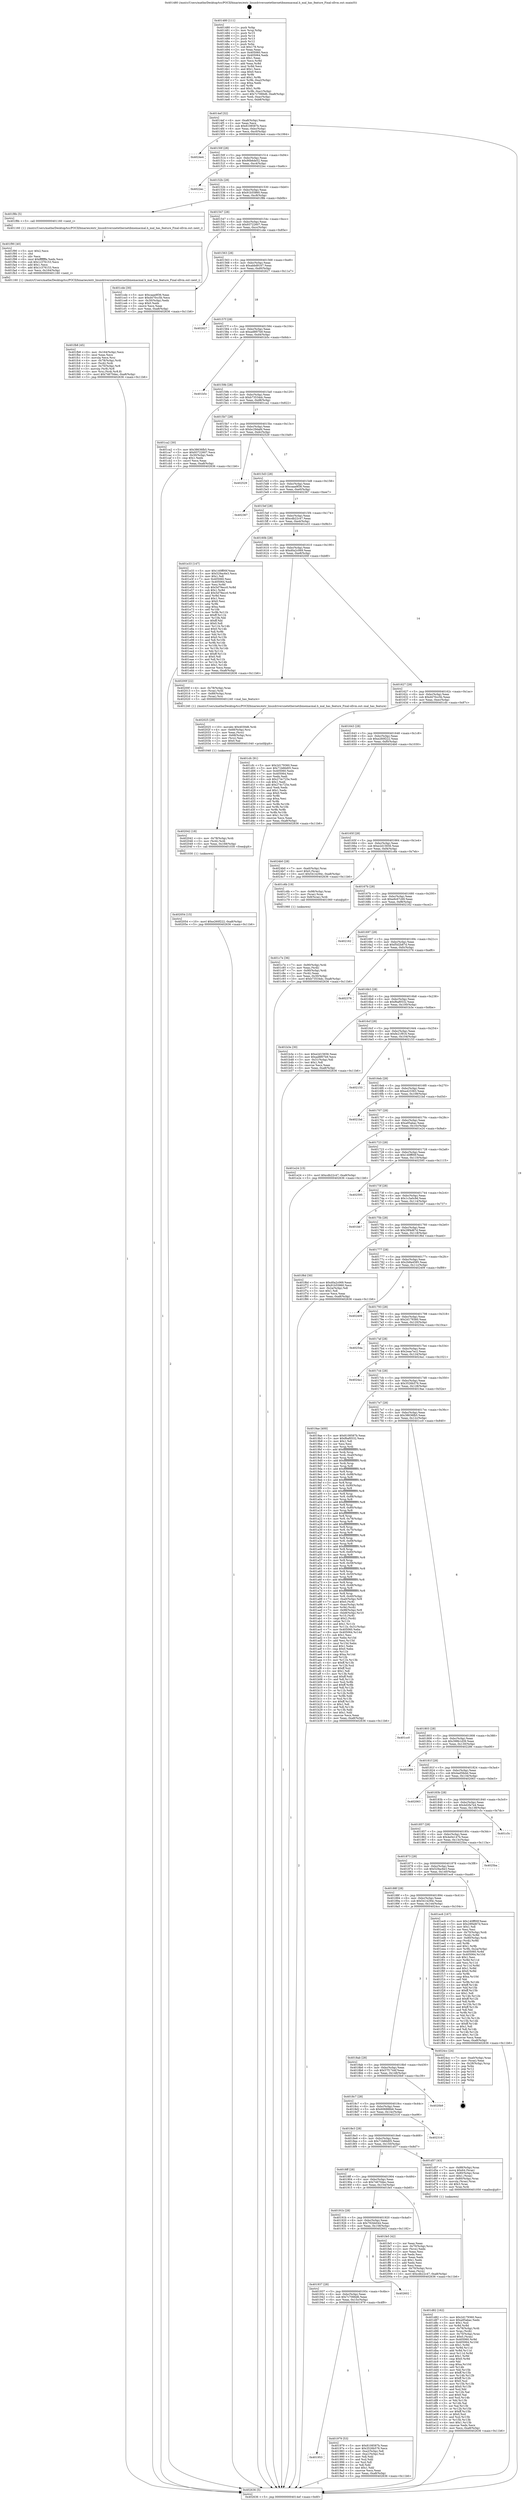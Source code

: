 digraph "0x401480" {
  label = "0x401480 (/mnt/c/Users/mathe/Desktop/tcc/POCII/binaries/extr_linuxdriversnetethernetibmemacmal.h_mal_has_feature_Final-ollvm.out::main(0))"
  labelloc = "t"
  node[shape=record]

  Entry [label="",width=0.3,height=0.3,shape=circle,fillcolor=black,style=filled]
  "0x4014ef" [label="{
     0x4014ef [32]\l
     | [instrs]\l
     &nbsp;&nbsp;0x4014ef \<+6\>: mov -0xa8(%rbp),%eax\l
     &nbsp;&nbsp;0x4014f5 \<+2\>: mov %eax,%ecx\l
     &nbsp;&nbsp;0x4014f7 \<+6\>: sub $0x8108587b,%ecx\l
     &nbsp;&nbsp;0x4014fd \<+6\>: mov %eax,-0xbc(%rbp)\l
     &nbsp;&nbsp;0x401503 \<+6\>: mov %ecx,-0xc0(%rbp)\l
     &nbsp;&nbsp;0x401509 \<+6\>: je 00000000004024e4 \<main+0x1064\>\l
  }"]
  "0x4024e4" [label="{
     0x4024e4\l
  }", style=dashed]
  "0x40150f" [label="{
     0x40150f [28]\l
     | [instrs]\l
     &nbsp;&nbsp;0x40150f \<+5\>: jmp 0000000000401514 \<main+0x94\>\l
     &nbsp;&nbsp;0x401514 \<+6\>: mov -0xbc(%rbp),%eax\l
     &nbsp;&nbsp;0x40151a \<+5\>: sub $0x90b6de52,%eax\l
     &nbsp;&nbsp;0x40151f \<+6\>: mov %eax,-0xc4(%rbp)\l
     &nbsp;&nbsp;0x401525 \<+6\>: je 00000000004022ec \<main+0xe6c\>\l
  }"]
  Exit [label="",width=0.3,height=0.3,shape=circle,fillcolor=black,style=filled,peripheries=2]
  "0x4022ec" [label="{
     0x4022ec\l
  }", style=dashed]
  "0x40152b" [label="{
     0x40152b [28]\l
     | [instrs]\l
     &nbsp;&nbsp;0x40152b \<+5\>: jmp 0000000000401530 \<main+0xb0\>\l
     &nbsp;&nbsp;0x401530 \<+6\>: mov -0xbc(%rbp),%eax\l
     &nbsp;&nbsp;0x401536 \<+5\>: sub $0x91b55860,%eax\l
     &nbsp;&nbsp;0x40153b \<+6\>: mov %eax,-0xc8(%rbp)\l
     &nbsp;&nbsp;0x401541 \<+6\>: je 0000000000401f8b \<main+0xb0b\>\l
  }"]
  "0x402054" [label="{
     0x402054 [15]\l
     | [instrs]\l
     &nbsp;&nbsp;0x402054 \<+10\>: movl $0xe260f222,-0xa8(%rbp)\l
     &nbsp;&nbsp;0x40205e \<+5\>: jmp 0000000000402636 \<main+0x11b6\>\l
  }"]
  "0x401f8b" [label="{
     0x401f8b [5]\l
     | [instrs]\l
     &nbsp;&nbsp;0x401f8b \<+5\>: call 0000000000401160 \<next_i\>\l
     | [calls]\l
     &nbsp;&nbsp;0x401160 \{1\} (/mnt/c/Users/mathe/Desktop/tcc/POCII/binaries/extr_linuxdriversnetethernetibmemacmal.h_mal_has_feature_Final-ollvm.out::next_i)\l
  }"]
  "0x401547" [label="{
     0x401547 [28]\l
     | [instrs]\l
     &nbsp;&nbsp;0x401547 \<+5\>: jmp 000000000040154c \<main+0xcc\>\l
     &nbsp;&nbsp;0x40154c \<+6\>: mov -0xbc(%rbp),%eax\l
     &nbsp;&nbsp;0x401552 \<+5\>: sub $0x93722607,%eax\l
     &nbsp;&nbsp;0x401557 \<+6\>: mov %eax,-0xcc(%rbp)\l
     &nbsp;&nbsp;0x40155d \<+6\>: je 0000000000401cde \<main+0x85e\>\l
  }"]
  "0x402042" [label="{
     0x402042 [18]\l
     | [instrs]\l
     &nbsp;&nbsp;0x402042 \<+4\>: mov -0x78(%rbp),%rdi\l
     &nbsp;&nbsp;0x402046 \<+3\>: mov (%rdi),%rdi\l
     &nbsp;&nbsp;0x402049 \<+6\>: mov %eax,-0x168(%rbp)\l
     &nbsp;&nbsp;0x40204f \<+5\>: call 0000000000401030 \<free@plt\>\l
     | [calls]\l
     &nbsp;&nbsp;0x401030 \{1\} (unknown)\l
  }"]
  "0x401cde" [label="{
     0x401cde [30]\l
     | [instrs]\l
     &nbsp;&nbsp;0x401cde \<+5\>: mov $0xcaaa9f36,%eax\l
     &nbsp;&nbsp;0x401ce3 \<+5\>: mov $0xd470cc5b,%ecx\l
     &nbsp;&nbsp;0x401ce8 \<+3\>: mov -0x30(%rbp),%edx\l
     &nbsp;&nbsp;0x401ceb \<+3\>: cmp $0x0,%edx\l
     &nbsp;&nbsp;0x401cee \<+3\>: cmove %ecx,%eax\l
     &nbsp;&nbsp;0x401cf1 \<+6\>: mov %eax,-0xa8(%rbp)\l
     &nbsp;&nbsp;0x401cf7 \<+5\>: jmp 0000000000402636 \<main+0x11b6\>\l
  }"]
  "0x401563" [label="{
     0x401563 [28]\l
     | [instrs]\l
     &nbsp;&nbsp;0x401563 \<+5\>: jmp 0000000000401568 \<main+0xe8\>\l
     &nbsp;&nbsp;0x401568 \<+6\>: mov -0xbc(%rbp),%eax\l
     &nbsp;&nbsp;0x40156e \<+5\>: sub $0xabbd9167,%eax\l
     &nbsp;&nbsp;0x401573 \<+6\>: mov %eax,-0xd0(%rbp)\l
     &nbsp;&nbsp;0x401579 \<+6\>: je 0000000000402627 \<main+0x11a7\>\l
  }"]
  "0x402025" [label="{
     0x402025 [29]\l
     | [instrs]\l
     &nbsp;&nbsp;0x402025 \<+10\>: movabs $0x4030d6,%rdi\l
     &nbsp;&nbsp;0x40202f \<+4\>: mov -0x68(%rbp),%rsi\l
     &nbsp;&nbsp;0x402033 \<+2\>: mov %eax,(%rsi)\l
     &nbsp;&nbsp;0x402035 \<+4\>: mov -0x68(%rbp),%rsi\l
     &nbsp;&nbsp;0x402039 \<+2\>: mov (%rsi),%esi\l
     &nbsp;&nbsp;0x40203b \<+2\>: mov $0x0,%al\l
     &nbsp;&nbsp;0x40203d \<+5\>: call 0000000000401040 \<printf@plt\>\l
     | [calls]\l
     &nbsp;&nbsp;0x401040 \{1\} (unknown)\l
  }"]
  "0x402627" [label="{
     0x402627\l
  }", style=dashed]
  "0x40157f" [label="{
     0x40157f [28]\l
     | [instrs]\l
     &nbsp;&nbsp;0x40157f \<+5\>: jmp 0000000000401584 \<main+0x104\>\l
     &nbsp;&nbsp;0x401584 \<+6\>: mov -0xbc(%rbp),%eax\l
     &nbsp;&nbsp;0x40158a \<+5\>: sub $0xad8f07b9,%eax\l
     &nbsp;&nbsp;0x40158f \<+6\>: mov %eax,-0xd4(%rbp)\l
     &nbsp;&nbsp;0x401595 \<+6\>: je 0000000000401b5c \<main+0x6dc\>\l
  }"]
  "0x401fb8" [label="{
     0x401fb8 [45]\l
     | [instrs]\l
     &nbsp;&nbsp;0x401fb8 \<+6\>: mov -0x164(%rbp),%ecx\l
     &nbsp;&nbsp;0x401fbe \<+3\>: imul %eax,%ecx\l
     &nbsp;&nbsp;0x401fc1 \<+3\>: movslq %ecx,%rsi\l
     &nbsp;&nbsp;0x401fc4 \<+4\>: mov -0x78(%rbp),%rdi\l
     &nbsp;&nbsp;0x401fc8 \<+3\>: mov (%rdi),%rdi\l
     &nbsp;&nbsp;0x401fcb \<+4\>: mov -0x70(%rbp),%r8\l
     &nbsp;&nbsp;0x401fcf \<+3\>: movslq (%r8),%r8\l
     &nbsp;&nbsp;0x401fd2 \<+4\>: mov %rsi,(%rdi,%r8,8)\l
     &nbsp;&nbsp;0x401fd6 \<+10\>: movl $0x74670dec,-0xa8(%rbp)\l
     &nbsp;&nbsp;0x401fe0 \<+5\>: jmp 0000000000402636 \<main+0x11b6\>\l
  }"]
  "0x401b5c" [label="{
     0x401b5c\l
  }", style=dashed]
  "0x40159b" [label="{
     0x40159b [28]\l
     | [instrs]\l
     &nbsp;&nbsp;0x40159b \<+5\>: jmp 00000000004015a0 \<main+0x120\>\l
     &nbsp;&nbsp;0x4015a0 \<+6\>: mov -0xbc(%rbp),%eax\l
     &nbsp;&nbsp;0x4015a6 \<+5\>: sub $0xb73534dc,%eax\l
     &nbsp;&nbsp;0x4015ab \<+6\>: mov %eax,-0xd8(%rbp)\l
     &nbsp;&nbsp;0x4015b1 \<+6\>: je 0000000000401ca2 \<main+0x822\>\l
  }"]
  "0x401f90" [label="{
     0x401f90 [40]\l
     | [instrs]\l
     &nbsp;&nbsp;0x401f90 \<+5\>: mov $0x2,%ecx\l
     &nbsp;&nbsp;0x401f95 \<+1\>: cltd\l
     &nbsp;&nbsp;0x401f96 \<+2\>: idiv %ecx\l
     &nbsp;&nbsp;0x401f98 \<+6\>: imul $0xfffffffe,%edx,%ecx\l
     &nbsp;&nbsp;0x401f9e \<+6\>: sub $0x1c376153,%ecx\l
     &nbsp;&nbsp;0x401fa4 \<+3\>: add $0x1,%ecx\l
     &nbsp;&nbsp;0x401fa7 \<+6\>: add $0x1c376153,%ecx\l
     &nbsp;&nbsp;0x401fad \<+6\>: mov %ecx,-0x164(%rbp)\l
     &nbsp;&nbsp;0x401fb3 \<+5\>: call 0000000000401160 \<next_i\>\l
     | [calls]\l
     &nbsp;&nbsp;0x401160 \{1\} (/mnt/c/Users/mathe/Desktop/tcc/POCII/binaries/extr_linuxdriversnetethernetibmemacmal.h_mal_has_feature_Final-ollvm.out::next_i)\l
  }"]
  "0x401ca2" [label="{
     0x401ca2 [30]\l
     | [instrs]\l
     &nbsp;&nbsp;0x401ca2 \<+5\>: mov $0x38636fb5,%eax\l
     &nbsp;&nbsp;0x401ca7 \<+5\>: mov $0x93722607,%ecx\l
     &nbsp;&nbsp;0x401cac \<+3\>: mov -0x30(%rbp),%edx\l
     &nbsp;&nbsp;0x401caf \<+3\>: cmp $0x1,%edx\l
     &nbsp;&nbsp;0x401cb2 \<+3\>: cmovl %ecx,%eax\l
     &nbsp;&nbsp;0x401cb5 \<+6\>: mov %eax,-0xa8(%rbp)\l
     &nbsp;&nbsp;0x401cbb \<+5\>: jmp 0000000000402636 \<main+0x11b6\>\l
  }"]
  "0x4015b7" [label="{
     0x4015b7 [28]\l
     | [instrs]\l
     &nbsp;&nbsp;0x4015b7 \<+5\>: jmp 00000000004015bc \<main+0x13c\>\l
     &nbsp;&nbsp;0x4015bc \<+6\>: mov -0xbc(%rbp),%eax\l
     &nbsp;&nbsp;0x4015c2 \<+5\>: sub $0xbc29dafd,%eax\l
     &nbsp;&nbsp;0x4015c7 \<+6\>: mov %eax,-0xdc(%rbp)\l
     &nbsp;&nbsp;0x4015cd \<+6\>: je 0000000000402529 \<main+0x10a9\>\l
  }"]
  "0x401d82" [label="{
     0x401d82 [162]\l
     | [instrs]\l
     &nbsp;&nbsp;0x401d82 \<+5\>: mov $0x2d179360,%ecx\l
     &nbsp;&nbsp;0x401d87 \<+5\>: mov $0xa95abac,%edx\l
     &nbsp;&nbsp;0x401d8c \<+3\>: mov $0x1,%sil\l
     &nbsp;&nbsp;0x401d8f \<+3\>: xor %r8d,%r8d\l
     &nbsp;&nbsp;0x401d92 \<+4\>: mov -0x78(%rbp),%rdi\l
     &nbsp;&nbsp;0x401d96 \<+3\>: mov %rax,(%rdi)\l
     &nbsp;&nbsp;0x401d99 \<+4\>: mov -0x70(%rbp),%rax\l
     &nbsp;&nbsp;0x401d9d \<+6\>: movl $0x0,(%rax)\l
     &nbsp;&nbsp;0x401da3 \<+8\>: mov 0x405060,%r9d\l
     &nbsp;&nbsp;0x401dab \<+8\>: mov 0x405064,%r10d\l
     &nbsp;&nbsp;0x401db3 \<+4\>: sub $0x1,%r8d\l
     &nbsp;&nbsp;0x401db7 \<+3\>: mov %r9d,%r11d\l
     &nbsp;&nbsp;0x401dba \<+3\>: add %r8d,%r11d\l
     &nbsp;&nbsp;0x401dbd \<+4\>: imul %r11d,%r9d\l
     &nbsp;&nbsp;0x401dc1 \<+4\>: and $0x1,%r9d\l
     &nbsp;&nbsp;0x401dc5 \<+4\>: cmp $0x0,%r9d\l
     &nbsp;&nbsp;0x401dc9 \<+3\>: sete %bl\l
     &nbsp;&nbsp;0x401dcc \<+4\>: cmp $0xa,%r10d\l
     &nbsp;&nbsp;0x401dd0 \<+4\>: setl %r14b\l
     &nbsp;&nbsp;0x401dd4 \<+3\>: mov %bl,%r15b\l
     &nbsp;&nbsp;0x401dd7 \<+4\>: xor $0xff,%r15b\l
     &nbsp;&nbsp;0x401ddb \<+3\>: mov %r14b,%r12b\l
     &nbsp;&nbsp;0x401dde \<+4\>: xor $0xff,%r12b\l
     &nbsp;&nbsp;0x401de2 \<+4\>: xor $0x0,%sil\l
     &nbsp;&nbsp;0x401de6 \<+3\>: mov %r15b,%r13b\l
     &nbsp;&nbsp;0x401de9 \<+4\>: and $0x0,%r13b\l
     &nbsp;&nbsp;0x401ded \<+3\>: and %sil,%bl\l
     &nbsp;&nbsp;0x401df0 \<+3\>: mov %r12b,%al\l
     &nbsp;&nbsp;0x401df3 \<+2\>: and $0x0,%al\l
     &nbsp;&nbsp;0x401df5 \<+3\>: and %sil,%r14b\l
     &nbsp;&nbsp;0x401df8 \<+3\>: or %bl,%r13b\l
     &nbsp;&nbsp;0x401dfb \<+3\>: or %r14b,%al\l
     &nbsp;&nbsp;0x401dfe \<+3\>: xor %al,%r13b\l
     &nbsp;&nbsp;0x401e01 \<+3\>: or %r12b,%r15b\l
     &nbsp;&nbsp;0x401e04 \<+4\>: xor $0xff,%r15b\l
     &nbsp;&nbsp;0x401e08 \<+4\>: or $0x0,%sil\l
     &nbsp;&nbsp;0x401e0c \<+3\>: and %sil,%r15b\l
     &nbsp;&nbsp;0x401e0f \<+3\>: or %r15b,%r13b\l
     &nbsp;&nbsp;0x401e12 \<+4\>: test $0x1,%r13b\l
     &nbsp;&nbsp;0x401e16 \<+3\>: cmovne %edx,%ecx\l
     &nbsp;&nbsp;0x401e19 \<+6\>: mov %ecx,-0xa8(%rbp)\l
     &nbsp;&nbsp;0x401e1f \<+5\>: jmp 0000000000402636 \<main+0x11b6\>\l
  }"]
  "0x402529" [label="{
     0x402529\l
  }", style=dashed]
  "0x4015d3" [label="{
     0x4015d3 [28]\l
     | [instrs]\l
     &nbsp;&nbsp;0x4015d3 \<+5\>: jmp 00000000004015d8 \<main+0x158\>\l
     &nbsp;&nbsp;0x4015d8 \<+6\>: mov -0xbc(%rbp),%eax\l
     &nbsp;&nbsp;0x4015de \<+5\>: sub $0xcaaa9f36,%eax\l
     &nbsp;&nbsp;0x4015e3 \<+6\>: mov %eax,-0xe0(%rbp)\l
     &nbsp;&nbsp;0x4015e9 \<+6\>: je 0000000000402367 \<main+0xee7\>\l
  }"]
  "0x401c7e" [label="{
     0x401c7e [36]\l
     | [instrs]\l
     &nbsp;&nbsp;0x401c7e \<+7\>: mov -0x90(%rbp),%rdi\l
     &nbsp;&nbsp;0x401c85 \<+2\>: mov %eax,(%rdi)\l
     &nbsp;&nbsp;0x401c87 \<+7\>: mov -0x90(%rbp),%rdi\l
     &nbsp;&nbsp;0x401c8e \<+2\>: mov (%rdi),%eax\l
     &nbsp;&nbsp;0x401c90 \<+3\>: mov %eax,-0x30(%rbp)\l
     &nbsp;&nbsp;0x401c93 \<+10\>: movl $0xb73534dc,-0xa8(%rbp)\l
     &nbsp;&nbsp;0x401c9d \<+5\>: jmp 0000000000402636 \<main+0x11b6\>\l
  }"]
  "0x402367" [label="{
     0x402367\l
  }", style=dashed]
  "0x4015ef" [label="{
     0x4015ef [28]\l
     | [instrs]\l
     &nbsp;&nbsp;0x4015ef \<+5\>: jmp 00000000004015f4 \<main+0x174\>\l
     &nbsp;&nbsp;0x4015f4 \<+6\>: mov -0xbc(%rbp),%eax\l
     &nbsp;&nbsp;0x4015fa \<+5\>: sub $0xcdb22c47,%eax\l
     &nbsp;&nbsp;0x4015ff \<+6\>: mov %eax,-0xe4(%rbp)\l
     &nbsp;&nbsp;0x401605 \<+6\>: je 0000000000401e33 \<main+0x9b3\>\l
  }"]
  "0x401480" [label="{
     0x401480 [111]\l
     | [instrs]\l
     &nbsp;&nbsp;0x401480 \<+1\>: push %rbp\l
     &nbsp;&nbsp;0x401481 \<+3\>: mov %rsp,%rbp\l
     &nbsp;&nbsp;0x401484 \<+2\>: push %r15\l
     &nbsp;&nbsp;0x401486 \<+2\>: push %r14\l
     &nbsp;&nbsp;0x401488 \<+2\>: push %r13\l
     &nbsp;&nbsp;0x40148a \<+2\>: push %r12\l
     &nbsp;&nbsp;0x40148c \<+1\>: push %rbx\l
     &nbsp;&nbsp;0x40148d \<+7\>: sub $0x178,%rsp\l
     &nbsp;&nbsp;0x401494 \<+2\>: xor %eax,%eax\l
     &nbsp;&nbsp;0x401496 \<+7\>: mov 0x405060,%ecx\l
     &nbsp;&nbsp;0x40149d \<+7\>: mov 0x405064,%edx\l
     &nbsp;&nbsp;0x4014a4 \<+3\>: sub $0x1,%eax\l
     &nbsp;&nbsp;0x4014a7 \<+3\>: mov %ecx,%r8d\l
     &nbsp;&nbsp;0x4014aa \<+3\>: add %eax,%r8d\l
     &nbsp;&nbsp;0x4014ad \<+4\>: imul %r8d,%ecx\l
     &nbsp;&nbsp;0x4014b1 \<+3\>: and $0x1,%ecx\l
     &nbsp;&nbsp;0x4014b4 \<+3\>: cmp $0x0,%ecx\l
     &nbsp;&nbsp;0x4014b7 \<+4\>: sete %r9b\l
     &nbsp;&nbsp;0x4014bb \<+4\>: and $0x1,%r9b\l
     &nbsp;&nbsp;0x4014bf \<+7\>: mov %r9b,-0xa2(%rbp)\l
     &nbsp;&nbsp;0x4014c6 \<+3\>: cmp $0xa,%edx\l
     &nbsp;&nbsp;0x4014c9 \<+4\>: setl %r9b\l
     &nbsp;&nbsp;0x4014cd \<+4\>: and $0x1,%r9b\l
     &nbsp;&nbsp;0x4014d1 \<+7\>: mov %r9b,-0xa1(%rbp)\l
     &nbsp;&nbsp;0x4014d8 \<+10\>: movl $0x7c7066d6,-0xa8(%rbp)\l
     &nbsp;&nbsp;0x4014e2 \<+6\>: mov %edi,-0xac(%rbp)\l
     &nbsp;&nbsp;0x4014e8 \<+7\>: mov %rsi,-0xb8(%rbp)\l
  }"]
  "0x401e33" [label="{
     0x401e33 [147]\l
     | [instrs]\l
     &nbsp;&nbsp;0x401e33 \<+5\>: mov $0x140ff00f,%eax\l
     &nbsp;&nbsp;0x401e38 \<+5\>: mov $0x529ac6e3,%ecx\l
     &nbsp;&nbsp;0x401e3d \<+2\>: mov $0x1,%dl\l
     &nbsp;&nbsp;0x401e3f \<+7\>: mov 0x405060,%esi\l
     &nbsp;&nbsp;0x401e46 \<+7\>: mov 0x405064,%edi\l
     &nbsp;&nbsp;0x401e4d \<+3\>: mov %esi,%r8d\l
     &nbsp;&nbsp;0x401e50 \<+7\>: sub $0x5d79ecc0,%r8d\l
     &nbsp;&nbsp;0x401e57 \<+4\>: sub $0x1,%r8d\l
     &nbsp;&nbsp;0x401e5b \<+7\>: add $0x5d79ecc0,%r8d\l
     &nbsp;&nbsp;0x401e62 \<+4\>: imul %r8d,%esi\l
     &nbsp;&nbsp;0x401e66 \<+3\>: and $0x1,%esi\l
     &nbsp;&nbsp;0x401e69 \<+3\>: cmp $0x0,%esi\l
     &nbsp;&nbsp;0x401e6c \<+4\>: sete %r9b\l
     &nbsp;&nbsp;0x401e70 \<+3\>: cmp $0xa,%edi\l
     &nbsp;&nbsp;0x401e73 \<+4\>: setl %r10b\l
     &nbsp;&nbsp;0x401e77 \<+3\>: mov %r9b,%r11b\l
     &nbsp;&nbsp;0x401e7a \<+4\>: xor $0xff,%r11b\l
     &nbsp;&nbsp;0x401e7e \<+3\>: mov %r10b,%bl\l
     &nbsp;&nbsp;0x401e81 \<+3\>: xor $0xff,%bl\l
     &nbsp;&nbsp;0x401e84 \<+3\>: xor $0x0,%dl\l
     &nbsp;&nbsp;0x401e87 \<+3\>: mov %r11b,%r14b\l
     &nbsp;&nbsp;0x401e8a \<+4\>: and $0x0,%r14b\l
     &nbsp;&nbsp;0x401e8e \<+3\>: and %dl,%r9b\l
     &nbsp;&nbsp;0x401e91 \<+3\>: mov %bl,%r15b\l
     &nbsp;&nbsp;0x401e94 \<+4\>: and $0x0,%r15b\l
     &nbsp;&nbsp;0x401e98 \<+3\>: and %dl,%r10b\l
     &nbsp;&nbsp;0x401e9b \<+3\>: or %r9b,%r14b\l
     &nbsp;&nbsp;0x401e9e \<+3\>: or %r10b,%r15b\l
     &nbsp;&nbsp;0x401ea1 \<+3\>: xor %r15b,%r14b\l
     &nbsp;&nbsp;0x401ea4 \<+3\>: or %bl,%r11b\l
     &nbsp;&nbsp;0x401ea7 \<+4\>: xor $0xff,%r11b\l
     &nbsp;&nbsp;0x401eab \<+3\>: or $0x0,%dl\l
     &nbsp;&nbsp;0x401eae \<+3\>: and %dl,%r11b\l
     &nbsp;&nbsp;0x401eb1 \<+3\>: or %r11b,%r14b\l
     &nbsp;&nbsp;0x401eb4 \<+4\>: test $0x1,%r14b\l
     &nbsp;&nbsp;0x401eb8 \<+3\>: cmovne %ecx,%eax\l
     &nbsp;&nbsp;0x401ebb \<+6\>: mov %eax,-0xa8(%rbp)\l
     &nbsp;&nbsp;0x401ec1 \<+5\>: jmp 0000000000402636 \<main+0x11b6\>\l
  }"]
  "0x40160b" [label="{
     0x40160b [28]\l
     | [instrs]\l
     &nbsp;&nbsp;0x40160b \<+5\>: jmp 0000000000401610 \<main+0x190\>\l
     &nbsp;&nbsp;0x401610 \<+6\>: mov -0xbc(%rbp),%eax\l
     &nbsp;&nbsp;0x401616 \<+5\>: sub $0xd0a2c069,%eax\l
     &nbsp;&nbsp;0x40161b \<+6\>: mov %eax,-0xe8(%rbp)\l
     &nbsp;&nbsp;0x401621 \<+6\>: je 000000000040200f \<main+0xb8f\>\l
  }"]
  "0x402636" [label="{
     0x402636 [5]\l
     | [instrs]\l
     &nbsp;&nbsp;0x402636 \<+5\>: jmp 00000000004014ef \<main+0x6f\>\l
  }"]
  "0x40200f" [label="{
     0x40200f [22]\l
     | [instrs]\l
     &nbsp;&nbsp;0x40200f \<+4\>: mov -0x78(%rbp),%rax\l
     &nbsp;&nbsp;0x402013 \<+3\>: mov (%rax),%rdi\l
     &nbsp;&nbsp;0x402016 \<+7\>: mov -0x88(%rbp),%rax\l
     &nbsp;&nbsp;0x40201d \<+3\>: mov (%rax),%rsi\l
     &nbsp;&nbsp;0x402020 \<+5\>: call 0000000000401240 \<mal_has_feature\>\l
     | [calls]\l
     &nbsp;&nbsp;0x401240 \{1\} (/mnt/c/Users/mathe/Desktop/tcc/POCII/binaries/extr_linuxdriversnetethernetibmemacmal.h_mal_has_feature_Final-ollvm.out::mal_has_feature)\l
  }"]
  "0x401627" [label="{
     0x401627 [28]\l
     | [instrs]\l
     &nbsp;&nbsp;0x401627 \<+5\>: jmp 000000000040162c \<main+0x1ac\>\l
     &nbsp;&nbsp;0x40162c \<+6\>: mov -0xbc(%rbp),%eax\l
     &nbsp;&nbsp;0x401632 \<+5\>: sub $0xd470cc5b,%eax\l
     &nbsp;&nbsp;0x401637 \<+6\>: mov %eax,-0xec(%rbp)\l
     &nbsp;&nbsp;0x40163d \<+6\>: je 0000000000401cfc \<main+0x87c\>\l
  }"]
  "0x401953" [label="{
     0x401953\l
  }", style=dashed]
  "0x401cfc" [label="{
     0x401cfc [91]\l
     | [instrs]\l
     &nbsp;&nbsp;0x401cfc \<+5\>: mov $0x2d179360,%eax\l
     &nbsp;&nbsp;0x401d01 \<+5\>: mov $0x71b66d05,%ecx\l
     &nbsp;&nbsp;0x401d06 \<+7\>: mov 0x405060,%edx\l
     &nbsp;&nbsp;0x401d0d \<+7\>: mov 0x405064,%esi\l
     &nbsp;&nbsp;0x401d14 \<+2\>: mov %edx,%edi\l
     &nbsp;&nbsp;0x401d16 \<+6\>: sub $0x274c725e,%edi\l
     &nbsp;&nbsp;0x401d1c \<+3\>: sub $0x1,%edi\l
     &nbsp;&nbsp;0x401d1f \<+6\>: add $0x274c725e,%edi\l
     &nbsp;&nbsp;0x401d25 \<+3\>: imul %edi,%edx\l
     &nbsp;&nbsp;0x401d28 \<+3\>: and $0x1,%edx\l
     &nbsp;&nbsp;0x401d2b \<+3\>: cmp $0x0,%edx\l
     &nbsp;&nbsp;0x401d2e \<+4\>: sete %r8b\l
     &nbsp;&nbsp;0x401d32 \<+3\>: cmp $0xa,%esi\l
     &nbsp;&nbsp;0x401d35 \<+4\>: setl %r9b\l
     &nbsp;&nbsp;0x401d39 \<+3\>: mov %r8b,%r10b\l
     &nbsp;&nbsp;0x401d3c \<+3\>: and %r9b,%r10b\l
     &nbsp;&nbsp;0x401d3f \<+3\>: xor %r9b,%r8b\l
     &nbsp;&nbsp;0x401d42 \<+3\>: or %r8b,%r10b\l
     &nbsp;&nbsp;0x401d45 \<+4\>: test $0x1,%r10b\l
     &nbsp;&nbsp;0x401d49 \<+3\>: cmovne %ecx,%eax\l
     &nbsp;&nbsp;0x401d4c \<+6\>: mov %eax,-0xa8(%rbp)\l
     &nbsp;&nbsp;0x401d52 \<+5\>: jmp 0000000000402636 \<main+0x11b6\>\l
  }"]
  "0x401643" [label="{
     0x401643 [28]\l
     | [instrs]\l
     &nbsp;&nbsp;0x401643 \<+5\>: jmp 0000000000401648 \<main+0x1c8\>\l
     &nbsp;&nbsp;0x401648 \<+6\>: mov -0xbc(%rbp),%eax\l
     &nbsp;&nbsp;0x40164e \<+5\>: sub $0xe260f222,%eax\l
     &nbsp;&nbsp;0x401653 \<+6\>: mov %eax,-0xf0(%rbp)\l
     &nbsp;&nbsp;0x401659 \<+6\>: je 00000000004024b0 \<main+0x1030\>\l
  }"]
  "0x401979" [label="{
     0x401979 [53]\l
     | [instrs]\l
     &nbsp;&nbsp;0x401979 \<+5\>: mov $0x8108587b,%eax\l
     &nbsp;&nbsp;0x40197e \<+5\>: mov $0x3526b576,%ecx\l
     &nbsp;&nbsp;0x401983 \<+6\>: mov -0xa2(%rbp),%dl\l
     &nbsp;&nbsp;0x401989 \<+7\>: mov -0xa1(%rbp),%sil\l
     &nbsp;&nbsp;0x401990 \<+3\>: mov %dl,%dil\l
     &nbsp;&nbsp;0x401993 \<+3\>: and %sil,%dil\l
     &nbsp;&nbsp;0x401996 \<+3\>: xor %sil,%dl\l
     &nbsp;&nbsp;0x401999 \<+3\>: or %dl,%dil\l
     &nbsp;&nbsp;0x40199c \<+4\>: test $0x1,%dil\l
     &nbsp;&nbsp;0x4019a0 \<+3\>: cmovne %ecx,%eax\l
     &nbsp;&nbsp;0x4019a3 \<+6\>: mov %eax,-0xa8(%rbp)\l
     &nbsp;&nbsp;0x4019a9 \<+5\>: jmp 0000000000402636 \<main+0x11b6\>\l
  }"]
  "0x4024b0" [label="{
     0x4024b0 [28]\l
     | [instrs]\l
     &nbsp;&nbsp;0x4024b0 \<+7\>: mov -0xa0(%rbp),%rax\l
     &nbsp;&nbsp;0x4024b7 \<+6\>: movl $0x0,(%rax)\l
     &nbsp;&nbsp;0x4024bd \<+10\>: movl $0x5414294c,-0xa8(%rbp)\l
     &nbsp;&nbsp;0x4024c7 \<+5\>: jmp 0000000000402636 \<main+0x11b6\>\l
  }"]
  "0x40165f" [label="{
     0x40165f [28]\l
     | [instrs]\l
     &nbsp;&nbsp;0x40165f \<+5\>: jmp 0000000000401664 \<main+0x1e4\>\l
     &nbsp;&nbsp;0x401664 \<+6\>: mov -0xbc(%rbp),%eax\l
     &nbsp;&nbsp;0x40166a \<+5\>: sub $0xe2d15656,%eax\l
     &nbsp;&nbsp;0x40166f \<+6\>: mov %eax,-0xf4(%rbp)\l
     &nbsp;&nbsp;0x401675 \<+6\>: je 0000000000401c6b \<main+0x7eb\>\l
  }"]
  "0x401937" [label="{
     0x401937 [28]\l
     | [instrs]\l
     &nbsp;&nbsp;0x401937 \<+5\>: jmp 000000000040193c \<main+0x4bc\>\l
     &nbsp;&nbsp;0x40193c \<+6\>: mov -0xbc(%rbp),%eax\l
     &nbsp;&nbsp;0x401942 \<+5\>: sub $0x7c7066d6,%eax\l
     &nbsp;&nbsp;0x401947 \<+6\>: mov %eax,-0x15c(%rbp)\l
     &nbsp;&nbsp;0x40194d \<+6\>: je 0000000000401979 \<main+0x4f9\>\l
  }"]
  "0x401c6b" [label="{
     0x401c6b [19]\l
     | [instrs]\l
     &nbsp;&nbsp;0x401c6b \<+7\>: mov -0x98(%rbp),%rax\l
     &nbsp;&nbsp;0x401c72 \<+3\>: mov (%rax),%rax\l
     &nbsp;&nbsp;0x401c75 \<+4\>: mov 0x8(%rax),%rdi\l
     &nbsp;&nbsp;0x401c79 \<+5\>: call 0000000000401060 \<atoi@plt\>\l
     | [calls]\l
     &nbsp;&nbsp;0x401060 \{1\} (unknown)\l
  }"]
  "0x40167b" [label="{
     0x40167b [28]\l
     | [instrs]\l
     &nbsp;&nbsp;0x40167b \<+5\>: jmp 0000000000401680 \<main+0x200\>\l
     &nbsp;&nbsp;0x401680 \<+6\>: mov -0xbc(%rbp),%eax\l
     &nbsp;&nbsp;0x401686 \<+5\>: sub $0xe9c67c69,%eax\l
     &nbsp;&nbsp;0x40168b \<+6\>: mov %eax,-0xf8(%rbp)\l
     &nbsp;&nbsp;0x401691 \<+6\>: je 0000000000402162 \<main+0xce2\>\l
  }"]
  "0x402602" [label="{
     0x402602\l
  }", style=dashed]
  "0x402162" [label="{
     0x402162\l
  }", style=dashed]
  "0x401697" [label="{
     0x401697 [28]\l
     | [instrs]\l
     &nbsp;&nbsp;0x401697 \<+5\>: jmp 000000000040169c \<main+0x21c\>\l
     &nbsp;&nbsp;0x40169c \<+6\>: mov -0xbc(%rbp),%eax\l
     &nbsp;&nbsp;0x4016a2 \<+5\>: sub $0xf5d2b87d,%eax\l
     &nbsp;&nbsp;0x4016a7 \<+6\>: mov %eax,-0xfc(%rbp)\l
     &nbsp;&nbsp;0x4016ad \<+6\>: je 0000000000402376 \<main+0xef6\>\l
  }"]
  "0x40191b" [label="{
     0x40191b [28]\l
     | [instrs]\l
     &nbsp;&nbsp;0x40191b \<+5\>: jmp 0000000000401920 \<main+0x4a0\>\l
     &nbsp;&nbsp;0x401920 \<+6\>: mov -0xbc(%rbp),%eax\l
     &nbsp;&nbsp;0x401926 \<+5\>: sub $0x792bb044,%eax\l
     &nbsp;&nbsp;0x40192b \<+6\>: mov %eax,-0x158(%rbp)\l
     &nbsp;&nbsp;0x401931 \<+6\>: je 0000000000402602 \<main+0x1182\>\l
  }"]
  "0x402376" [label="{
     0x402376\l
  }", style=dashed]
  "0x4016b3" [label="{
     0x4016b3 [28]\l
     | [instrs]\l
     &nbsp;&nbsp;0x4016b3 \<+5\>: jmp 00000000004016b8 \<main+0x238\>\l
     &nbsp;&nbsp;0x4016b8 \<+6\>: mov -0xbc(%rbp),%eax\l
     &nbsp;&nbsp;0x4016be \<+5\>: sub $0xf6af0532,%eax\l
     &nbsp;&nbsp;0x4016c3 \<+6\>: mov %eax,-0x100(%rbp)\l
     &nbsp;&nbsp;0x4016c9 \<+6\>: je 0000000000401b3e \<main+0x6be\>\l
  }"]
  "0x401fe5" [label="{
     0x401fe5 [42]\l
     | [instrs]\l
     &nbsp;&nbsp;0x401fe5 \<+2\>: xor %eax,%eax\l
     &nbsp;&nbsp;0x401fe7 \<+4\>: mov -0x70(%rbp),%rcx\l
     &nbsp;&nbsp;0x401feb \<+2\>: mov (%rcx),%edx\l
     &nbsp;&nbsp;0x401fed \<+2\>: mov %eax,%esi\l
     &nbsp;&nbsp;0x401fef \<+2\>: sub %edx,%esi\l
     &nbsp;&nbsp;0x401ff1 \<+2\>: mov %eax,%edx\l
     &nbsp;&nbsp;0x401ff3 \<+3\>: sub $0x1,%edx\l
     &nbsp;&nbsp;0x401ff6 \<+2\>: add %edx,%esi\l
     &nbsp;&nbsp;0x401ff8 \<+2\>: sub %esi,%eax\l
     &nbsp;&nbsp;0x401ffa \<+4\>: mov -0x70(%rbp),%rcx\l
     &nbsp;&nbsp;0x401ffe \<+2\>: mov %eax,(%rcx)\l
     &nbsp;&nbsp;0x402000 \<+10\>: movl $0xcdb22c47,-0xa8(%rbp)\l
     &nbsp;&nbsp;0x40200a \<+5\>: jmp 0000000000402636 \<main+0x11b6\>\l
  }"]
  "0x401b3e" [label="{
     0x401b3e [30]\l
     | [instrs]\l
     &nbsp;&nbsp;0x401b3e \<+5\>: mov $0xe2d15656,%eax\l
     &nbsp;&nbsp;0x401b43 \<+5\>: mov $0xad8f07b9,%ecx\l
     &nbsp;&nbsp;0x401b48 \<+3\>: mov -0x31(%rbp),%dl\l
     &nbsp;&nbsp;0x401b4b \<+3\>: test $0x1,%dl\l
     &nbsp;&nbsp;0x401b4e \<+3\>: cmovne %ecx,%eax\l
     &nbsp;&nbsp;0x401b51 \<+6\>: mov %eax,-0xa8(%rbp)\l
     &nbsp;&nbsp;0x401b57 \<+5\>: jmp 0000000000402636 \<main+0x11b6\>\l
  }"]
  "0x4016cf" [label="{
     0x4016cf [28]\l
     | [instrs]\l
     &nbsp;&nbsp;0x4016cf \<+5\>: jmp 00000000004016d4 \<main+0x254\>\l
     &nbsp;&nbsp;0x4016d4 \<+6\>: mov -0xbc(%rbp),%eax\l
     &nbsp;&nbsp;0x4016da \<+5\>: sub $0xfe21f916,%eax\l
     &nbsp;&nbsp;0x4016df \<+6\>: mov %eax,-0x104(%rbp)\l
     &nbsp;&nbsp;0x4016e5 \<+6\>: je 0000000000402153 \<main+0xcd3\>\l
  }"]
  "0x4018ff" [label="{
     0x4018ff [28]\l
     | [instrs]\l
     &nbsp;&nbsp;0x4018ff \<+5\>: jmp 0000000000401904 \<main+0x484\>\l
     &nbsp;&nbsp;0x401904 \<+6\>: mov -0xbc(%rbp),%eax\l
     &nbsp;&nbsp;0x40190a \<+5\>: sub $0x74670dec,%eax\l
     &nbsp;&nbsp;0x40190f \<+6\>: mov %eax,-0x154(%rbp)\l
     &nbsp;&nbsp;0x401915 \<+6\>: je 0000000000401fe5 \<main+0xb65\>\l
  }"]
  "0x402153" [label="{
     0x402153\l
  }", style=dashed]
  "0x4016eb" [label="{
     0x4016eb [28]\l
     | [instrs]\l
     &nbsp;&nbsp;0x4016eb \<+5\>: jmp 00000000004016f0 \<main+0x270\>\l
     &nbsp;&nbsp;0x4016f0 \<+6\>: mov -0xbc(%rbp),%eax\l
     &nbsp;&nbsp;0x4016f6 \<+5\>: sub $0xa423363,%eax\l
     &nbsp;&nbsp;0x4016fb \<+6\>: mov %eax,-0x108(%rbp)\l
     &nbsp;&nbsp;0x401701 \<+6\>: je 00000000004021bd \<main+0xd3d\>\l
  }"]
  "0x401d57" [label="{
     0x401d57 [43]\l
     | [instrs]\l
     &nbsp;&nbsp;0x401d57 \<+7\>: mov -0x88(%rbp),%rax\l
     &nbsp;&nbsp;0x401d5e \<+7\>: movq $0x64,(%rax)\l
     &nbsp;&nbsp;0x401d65 \<+4\>: mov -0x80(%rbp),%rax\l
     &nbsp;&nbsp;0x401d69 \<+6\>: movl $0x1,(%rax)\l
     &nbsp;&nbsp;0x401d6f \<+4\>: mov -0x80(%rbp),%rax\l
     &nbsp;&nbsp;0x401d73 \<+3\>: movslq (%rax),%rax\l
     &nbsp;&nbsp;0x401d76 \<+4\>: shl $0x3,%rax\l
     &nbsp;&nbsp;0x401d7a \<+3\>: mov %rax,%rdi\l
     &nbsp;&nbsp;0x401d7d \<+5\>: call 0000000000401050 \<malloc@plt\>\l
     | [calls]\l
     &nbsp;&nbsp;0x401050 \{1\} (unknown)\l
  }"]
  "0x4021bd" [label="{
     0x4021bd\l
  }", style=dashed]
  "0x401707" [label="{
     0x401707 [28]\l
     | [instrs]\l
     &nbsp;&nbsp;0x401707 \<+5\>: jmp 000000000040170c \<main+0x28c\>\l
     &nbsp;&nbsp;0x40170c \<+6\>: mov -0xbc(%rbp),%eax\l
     &nbsp;&nbsp;0x401712 \<+5\>: sub $0xa95abac,%eax\l
     &nbsp;&nbsp;0x401717 \<+6\>: mov %eax,-0x10c(%rbp)\l
     &nbsp;&nbsp;0x40171d \<+6\>: je 0000000000401e24 \<main+0x9a4\>\l
  }"]
  "0x4018e3" [label="{
     0x4018e3 [28]\l
     | [instrs]\l
     &nbsp;&nbsp;0x4018e3 \<+5\>: jmp 00000000004018e8 \<main+0x468\>\l
     &nbsp;&nbsp;0x4018e8 \<+6\>: mov -0xbc(%rbp),%eax\l
     &nbsp;&nbsp;0x4018ee \<+5\>: sub $0x71b66d05,%eax\l
     &nbsp;&nbsp;0x4018f3 \<+6\>: mov %eax,-0x150(%rbp)\l
     &nbsp;&nbsp;0x4018f9 \<+6\>: je 0000000000401d57 \<main+0x8d7\>\l
  }"]
  "0x401e24" [label="{
     0x401e24 [15]\l
     | [instrs]\l
     &nbsp;&nbsp;0x401e24 \<+10\>: movl $0xcdb22c47,-0xa8(%rbp)\l
     &nbsp;&nbsp;0x401e2e \<+5\>: jmp 0000000000402636 \<main+0x11b6\>\l
  }"]
  "0x401723" [label="{
     0x401723 [28]\l
     | [instrs]\l
     &nbsp;&nbsp;0x401723 \<+5\>: jmp 0000000000401728 \<main+0x2a8\>\l
     &nbsp;&nbsp;0x401728 \<+6\>: mov -0xbc(%rbp),%eax\l
     &nbsp;&nbsp;0x40172e \<+5\>: sub $0x140ff00f,%eax\l
     &nbsp;&nbsp;0x401733 \<+6\>: mov %eax,-0x110(%rbp)\l
     &nbsp;&nbsp;0x401739 \<+6\>: je 0000000000402595 \<main+0x1115\>\l
  }"]
  "0x402316" [label="{
     0x402316\l
  }", style=dashed]
  "0x402595" [label="{
     0x402595\l
  }", style=dashed]
  "0x40173f" [label="{
     0x40173f [28]\l
     | [instrs]\l
     &nbsp;&nbsp;0x40173f \<+5\>: jmp 0000000000401744 \<main+0x2c4\>\l
     &nbsp;&nbsp;0x401744 \<+6\>: mov -0xbc(%rbp),%eax\l
     &nbsp;&nbsp;0x40174a \<+5\>: sub $0x1c3a0c9d,%eax\l
     &nbsp;&nbsp;0x40174f \<+6\>: mov %eax,-0x114(%rbp)\l
     &nbsp;&nbsp;0x401755 \<+6\>: je 0000000000401bb7 \<main+0x737\>\l
  }"]
  "0x4018c7" [label="{
     0x4018c7 [28]\l
     | [instrs]\l
     &nbsp;&nbsp;0x4018c7 \<+5\>: jmp 00000000004018cc \<main+0x44c\>\l
     &nbsp;&nbsp;0x4018cc \<+6\>: mov -0xbc(%rbp),%eax\l
     &nbsp;&nbsp;0x4018d2 \<+5\>: sub $0x606886b6,%eax\l
     &nbsp;&nbsp;0x4018d7 \<+6\>: mov %eax,-0x14c(%rbp)\l
     &nbsp;&nbsp;0x4018dd \<+6\>: je 0000000000402316 \<main+0xe96\>\l
  }"]
  "0x401bb7" [label="{
     0x401bb7\l
  }", style=dashed]
  "0x40175b" [label="{
     0x40175b [28]\l
     | [instrs]\l
     &nbsp;&nbsp;0x40175b \<+5\>: jmp 0000000000401760 \<main+0x2e0\>\l
     &nbsp;&nbsp;0x401760 \<+6\>: mov -0xbc(%rbp),%eax\l
     &nbsp;&nbsp;0x401766 \<+5\>: sub $0x29f4d67d,%eax\l
     &nbsp;&nbsp;0x40176b \<+6\>: mov %eax,-0x118(%rbp)\l
     &nbsp;&nbsp;0x401771 \<+6\>: je 0000000000401f6d \<main+0xaed\>\l
  }"]
  "0x4020b9" [label="{
     0x4020b9\l
  }", style=dashed]
  "0x401f6d" [label="{
     0x401f6d [30]\l
     | [instrs]\l
     &nbsp;&nbsp;0x401f6d \<+5\>: mov $0xd0a2c069,%eax\l
     &nbsp;&nbsp;0x401f72 \<+5\>: mov $0x91b55860,%ecx\l
     &nbsp;&nbsp;0x401f77 \<+3\>: mov -0x2a(%rbp),%dl\l
     &nbsp;&nbsp;0x401f7a \<+3\>: test $0x1,%dl\l
     &nbsp;&nbsp;0x401f7d \<+3\>: cmovne %ecx,%eax\l
     &nbsp;&nbsp;0x401f80 \<+6\>: mov %eax,-0xa8(%rbp)\l
     &nbsp;&nbsp;0x401f86 \<+5\>: jmp 0000000000402636 \<main+0x11b6\>\l
  }"]
  "0x401777" [label="{
     0x401777 [28]\l
     | [instrs]\l
     &nbsp;&nbsp;0x401777 \<+5\>: jmp 000000000040177c \<main+0x2fc\>\l
     &nbsp;&nbsp;0x40177c \<+6\>: mov -0xbc(%rbp),%eax\l
     &nbsp;&nbsp;0x401782 \<+5\>: sub $0x2b8a4585,%eax\l
     &nbsp;&nbsp;0x401787 \<+6\>: mov %eax,-0x11c(%rbp)\l
     &nbsp;&nbsp;0x40178d \<+6\>: je 0000000000402409 \<main+0xf89\>\l
  }"]
  "0x4018ab" [label="{
     0x4018ab [28]\l
     | [instrs]\l
     &nbsp;&nbsp;0x4018ab \<+5\>: jmp 00000000004018b0 \<main+0x430\>\l
     &nbsp;&nbsp;0x4018b0 \<+6\>: mov -0xbc(%rbp),%eax\l
     &nbsp;&nbsp;0x4018b6 \<+5\>: sub $0x57f1744f,%eax\l
     &nbsp;&nbsp;0x4018bb \<+6\>: mov %eax,-0x148(%rbp)\l
     &nbsp;&nbsp;0x4018c1 \<+6\>: je 00000000004020b9 \<main+0xc39\>\l
  }"]
  "0x402409" [label="{
     0x402409\l
  }", style=dashed]
  "0x401793" [label="{
     0x401793 [28]\l
     | [instrs]\l
     &nbsp;&nbsp;0x401793 \<+5\>: jmp 0000000000401798 \<main+0x318\>\l
     &nbsp;&nbsp;0x401798 \<+6\>: mov -0xbc(%rbp),%eax\l
     &nbsp;&nbsp;0x40179e \<+5\>: sub $0x2d179360,%eax\l
     &nbsp;&nbsp;0x4017a3 \<+6\>: mov %eax,-0x120(%rbp)\l
     &nbsp;&nbsp;0x4017a9 \<+6\>: je 000000000040254a \<main+0x10ca\>\l
  }"]
  "0x4024cc" [label="{
     0x4024cc [24]\l
     | [instrs]\l
     &nbsp;&nbsp;0x4024cc \<+7\>: mov -0xa0(%rbp),%rax\l
     &nbsp;&nbsp;0x4024d3 \<+2\>: mov (%rax),%eax\l
     &nbsp;&nbsp;0x4024d5 \<+4\>: lea -0x28(%rbp),%rsp\l
     &nbsp;&nbsp;0x4024d9 \<+1\>: pop %rbx\l
     &nbsp;&nbsp;0x4024da \<+2\>: pop %r12\l
     &nbsp;&nbsp;0x4024dc \<+2\>: pop %r13\l
     &nbsp;&nbsp;0x4024de \<+2\>: pop %r14\l
     &nbsp;&nbsp;0x4024e0 \<+2\>: pop %r15\l
     &nbsp;&nbsp;0x4024e2 \<+1\>: pop %rbp\l
     &nbsp;&nbsp;0x4024e3 \<+1\>: ret\l
  }"]
  "0x40254a" [label="{
     0x40254a\l
  }", style=dashed]
  "0x4017af" [label="{
     0x4017af [28]\l
     | [instrs]\l
     &nbsp;&nbsp;0x4017af \<+5\>: jmp 00000000004017b4 \<main+0x334\>\l
     &nbsp;&nbsp;0x4017b4 \<+6\>: mov -0xbc(%rbp),%eax\l
     &nbsp;&nbsp;0x4017ba \<+5\>: sub $0x2eaa7ec2,%eax\l
     &nbsp;&nbsp;0x4017bf \<+6\>: mov %eax,-0x124(%rbp)\l
     &nbsp;&nbsp;0x4017c5 \<+6\>: je 00000000004024a1 \<main+0x1021\>\l
  }"]
  "0x40188f" [label="{
     0x40188f [28]\l
     | [instrs]\l
     &nbsp;&nbsp;0x40188f \<+5\>: jmp 0000000000401894 \<main+0x414\>\l
     &nbsp;&nbsp;0x401894 \<+6\>: mov -0xbc(%rbp),%eax\l
     &nbsp;&nbsp;0x40189a \<+5\>: sub $0x5414294c,%eax\l
     &nbsp;&nbsp;0x40189f \<+6\>: mov %eax,-0x144(%rbp)\l
     &nbsp;&nbsp;0x4018a5 \<+6\>: je 00000000004024cc \<main+0x104c\>\l
  }"]
  "0x4024a1" [label="{
     0x4024a1\l
  }", style=dashed]
  "0x4017cb" [label="{
     0x4017cb [28]\l
     | [instrs]\l
     &nbsp;&nbsp;0x4017cb \<+5\>: jmp 00000000004017d0 \<main+0x350\>\l
     &nbsp;&nbsp;0x4017d0 \<+6\>: mov -0xbc(%rbp),%eax\l
     &nbsp;&nbsp;0x4017d6 \<+5\>: sub $0x3526b576,%eax\l
     &nbsp;&nbsp;0x4017db \<+6\>: mov %eax,-0x128(%rbp)\l
     &nbsp;&nbsp;0x4017e1 \<+6\>: je 00000000004019ae \<main+0x52e\>\l
  }"]
  "0x401ec6" [label="{
     0x401ec6 [167]\l
     | [instrs]\l
     &nbsp;&nbsp;0x401ec6 \<+5\>: mov $0x140ff00f,%eax\l
     &nbsp;&nbsp;0x401ecb \<+5\>: mov $0x29f4d67d,%ecx\l
     &nbsp;&nbsp;0x401ed0 \<+2\>: mov $0x1,%dl\l
     &nbsp;&nbsp;0x401ed2 \<+2\>: xor %esi,%esi\l
     &nbsp;&nbsp;0x401ed4 \<+4\>: mov -0x70(%rbp),%rdi\l
     &nbsp;&nbsp;0x401ed8 \<+3\>: mov (%rdi),%r8d\l
     &nbsp;&nbsp;0x401edb \<+4\>: mov -0x80(%rbp),%rdi\l
     &nbsp;&nbsp;0x401edf \<+3\>: cmp (%rdi),%r8d\l
     &nbsp;&nbsp;0x401ee2 \<+4\>: setl %r9b\l
     &nbsp;&nbsp;0x401ee6 \<+4\>: and $0x1,%r9b\l
     &nbsp;&nbsp;0x401eea \<+4\>: mov %r9b,-0x2a(%rbp)\l
     &nbsp;&nbsp;0x401eee \<+8\>: mov 0x405060,%r8d\l
     &nbsp;&nbsp;0x401ef6 \<+8\>: mov 0x405064,%r10d\l
     &nbsp;&nbsp;0x401efe \<+3\>: sub $0x1,%esi\l
     &nbsp;&nbsp;0x401f01 \<+3\>: mov %r8d,%r11d\l
     &nbsp;&nbsp;0x401f04 \<+3\>: add %esi,%r11d\l
     &nbsp;&nbsp;0x401f07 \<+4\>: imul %r11d,%r8d\l
     &nbsp;&nbsp;0x401f0b \<+4\>: and $0x1,%r8d\l
     &nbsp;&nbsp;0x401f0f \<+4\>: cmp $0x0,%r8d\l
     &nbsp;&nbsp;0x401f13 \<+4\>: sete %r9b\l
     &nbsp;&nbsp;0x401f17 \<+4\>: cmp $0xa,%r10d\l
     &nbsp;&nbsp;0x401f1b \<+3\>: setl %bl\l
     &nbsp;&nbsp;0x401f1e \<+3\>: mov %r9b,%r14b\l
     &nbsp;&nbsp;0x401f21 \<+4\>: xor $0xff,%r14b\l
     &nbsp;&nbsp;0x401f25 \<+3\>: mov %bl,%r15b\l
     &nbsp;&nbsp;0x401f28 \<+4\>: xor $0xff,%r15b\l
     &nbsp;&nbsp;0x401f2c \<+3\>: xor $0x1,%dl\l
     &nbsp;&nbsp;0x401f2f \<+3\>: mov %r14b,%r12b\l
     &nbsp;&nbsp;0x401f32 \<+4\>: and $0xff,%r12b\l
     &nbsp;&nbsp;0x401f36 \<+3\>: and %dl,%r9b\l
     &nbsp;&nbsp;0x401f39 \<+3\>: mov %r15b,%r13b\l
     &nbsp;&nbsp;0x401f3c \<+4\>: and $0xff,%r13b\l
     &nbsp;&nbsp;0x401f40 \<+2\>: and %dl,%bl\l
     &nbsp;&nbsp;0x401f42 \<+3\>: or %r9b,%r12b\l
     &nbsp;&nbsp;0x401f45 \<+3\>: or %bl,%r13b\l
     &nbsp;&nbsp;0x401f48 \<+3\>: xor %r13b,%r12b\l
     &nbsp;&nbsp;0x401f4b \<+3\>: or %r15b,%r14b\l
     &nbsp;&nbsp;0x401f4e \<+4\>: xor $0xff,%r14b\l
     &nbsp;&nbsp;0x401f52 \<+3\>: or $0x1,%dl\l
     &nbsp;&nbsp;0x401f55 \<+3\>: and %dl,%r14b\l
     &nbsp;&nbsp;0x401f58 \<+3\>: or %r14b,%r12b\l
     &nbsp;&nbsp;0x401f5b \<+4\>: test $0x1,%r12b\l
     &nbsp;&nbsp;0x401f5f \<+3\>: cmovne %ecx,%eax\l
     &nbsp;&nbsp;0x401f62 \<+6\>: mov %eax,-0xa8(%rbp)\l
     &nbsp;&nbsp;0x401f68 \<+5\>: jmp 0000000000402636 \<main+0x11b6\>\l
  }"]
  "0x4019ae" [label="{
     0x4019ae [400]\l
     | [instrs]\l
     &nbsp;&nbsp;0x4019ae \<+5\>: mov $0x8108587b,%eax\l
     &nbsp;&nbsp;0x4019b3 \<+5\>: mov $0xf6af0532,%ecx\l
     &nbsp;&nbsp;0x4019b8 \<+2\>: mov $0x1,%dl\l
     &nbsp;&nbsp;0x4019ba \<+2\>: xor %esi,%esi\l
     &nbsp;&nbsp;0x4019bc \<+3\>: mov %rsp,%rdi\l
     &nbsp;&nbsp;0x4019bf \<+4\>: add $0xfffffffffffffff0,%rdi\l
     &nbsp;&nbsp;0x4019c3 \<+3\>: mov %rdi,%rsp\l
     &nbsp;&nbsp;0x4019c6 \<+7\>: mov %rdi,-0xa0(%rbp)\l
     &nbsp;&nbsp;0x4019cd \<+3\>: mov %rsp,%rdi\l
     &nbsp;&nbsp;0x4019d0 \<+4\>: add $0xfffffffffffffff0,%rdi\l
     &nbsp;&nbsp;0x4019d4 \<+3\>: mov %rdi,%rsp\l
     &nbsp;&nbsp;0x4019d7 \<+3\>: mov %rsp,%r8\l
     &nbsp;&nbsp;0x4019da \<+4\>: add $0xfffffffffffffff0,%r8\l
     &nbsp;&nbsp;0x4019de \<+3\>: mov %r8,%rsp\l
     &nbsp;&nbsp;0x4019e1 \<+7\>: mov %r8,-0x98(%rbp)\l
     &nbsp;&nbsp;0x4019e8 \<+3\>: mov %rsp,%r8\l
     &nbsp;&nbsp;0x4019eb \<+4\>: add $0xfffffffffffffff0,%r8\l
     &nbsp;&nbsp;0x4019ef \<+3\>: mov %r8,%rsp\l
     &nbsp;&nbsp;0x4019f2 \<+7\>: mov %r8,-0x90(%rbp)\l
     &nbsp;&nbsp;0x4019f9 \<+3\>: mov %rsp,%r8\l
     &nbsp;&nbsp;0x4019fc \<+4\>: add $0xfffffffffffffff0,%r8\l
     &nbsp;&nbsp;0x401a00 \<+3\>: mov %r8,%rsp\l
     &nbsp;&nbsp;0x401a03 \<+7\>: mov %r8,-0x88(%rbp)\l
     &nbsp;&nbsp;0x401a0a \<+3\>: mov %rsp,%r8\l
     &nbsp;&nbsp;0x401a0d \<+4\>: add $0xfffffffffffffff0,%r8\l
     &nbsp;&nbsp;0x401a11 \<+3\>: mov %r8,%rsp\l
     &nbsp;&nbsp;0x401a14 \<+4\>: mov %r8,-0x80(%rbp)\l
     &nbsp;&nbsp;0x401a18 \<+3\>: mov %rsp,%r8\l
     &nbsp;&nbsp;0x401a1b \<+4\>: add $0xfffffffffffffff0,%r8\l
     &nbsp;&nbsp;0x401a1f \<+3\>: mov %r8,%rsp\l
     &nbsp;&nbsp;0x401a22 \<+4\>: mov %r8,-0x78(%rbp)\l
     &nbsp;&nbsp;0x401a26 \<+3\>: mov %rsp,%r8\l
     &nbsp;&nbsp;0x401a29 \<+4\>: add $0xfffffffffffffff0,%r8\l
     &nbsp;&nbsp;0x401a2d \<+3\>: mov %r8,%rsp\l
     &nbsp;&nbsp;0x401a30 \<+4\>: mov %r8,-0x70(%rbp)\l
     &nbsp;&nbsp;0x401a34 \<+3\>: mov %rsp,%r8\l
     &nbsp;&nbsp;0x401a37 \<+4\>: add $0xfffffffffffffff0,%r8\l
     &nbsp;&nbsp;0x401a3b \<+3\>: mov %r8,%rsp\l
     &nbsp;&nbsp;0x401a3e \<+4\>: mov %r8,-0x68(%rbp)\l
     &nbsp;&nbsp;0x401a42 \<+3\>: mov %rsp,%r8\l
     &nbsp;&nbsp;0x401a45 \<+4\>: add $0xfffffffffffffff0,%r8\l
     &nbsp;&nbsp;0x401a49 \<+3\>: mov %r8,%rsp\l
     &nbsp;&nbsp;0x401a4c \<+4\>: mov %r8,-0x60(%rbp)\l
     &nbsp;&nbsp;0x401a50 \<+3\>: mov %rsp,%r8\l
     &nbsp;&nbsp;0x401a53 \<+4\>: add $0xfffffffffffffff0,%r8\l
     &nbsp;&nbsp;0x401a57 \<+3\>: mov %r8,%rsp\l
     &nbsp;&nbsp;0x401a5a \<+4\>: mov %r8,-0x58(%rbp)\l
     &nbsp;&nbsp;0x401a5e \<+3\>: mov %rsp,%r8\l
     &nbsp;&nbsp;0x401a61 \<+4\>: add $0xfffffffffffffff0,%r8\l
     &nbsp;&nbsp;0x401a65 \<+3\>: mov %r8,%rsp\l
     &nbsp;&nbsp;0x401a68 \<+4\>: mov %r8,-0x50(%rbp)\l
     &nbsp;&nbsp;0x401a6c \<+3\>: mov %rsp,%r8\l
     &nbsp;&nbsp;0x401a6f \<+4\>: add $0xfffffffffffffff0,%r8\l
     &nbsp;&nbsp;0x401a73 \<+3\>: mov %r8,%rsp\l
     &nbsp;&nbsp;0x401a76 \<+4\>: mov %r8,-0x48(%rbp)\l
     &nbsp;&nbsp;0x401a7a \<+3\>: mov %rsp,%r8\l
     &nbsp;&nbsp;0x401a7d \<+4\>: add $0xfffffffffffffff0,%r8\l
     &nbsp;&nbsp;0x401a81 \<+3\>: mov %r8,%rsp\l
     &nbsp;&nbsp;0x401a84 \<+4\>: mov %r8,-0x40(%rbp)\l
     &nbsp;&nbsp;0x401a88 \<+7\>: mov -0xa0(%rbp),%r8\l
     &nbsp;&nbsp;0x401a8f \<+7\>: movl $0x0,(%r8)\l
     &nbsp;&nbsp;0x401a96 \<+7\>: mov -0xac(%rbp),%r9d\l
     &nbsp;&nbsp;0x401a9d \<+3\>: mov %r9d,(%rdi)\l
     &nbsp;&nbsp;0x401aa0 \<+7\>: mov -0x98(%rbp),%r8\l
     &nbsp;&nbsp;0x401aa7 \<+7\>: mov -0xb8(%rbp),%r10\l
     &nbsp;&nbsp;0x401aae \<+3\>: mov %r10,(%r8)\l
     &nbsp;&nbsp;0x401ab1 \<+3\>: cmpl $0x2,(%rdi)\l
     &nbsp;&nbsp;0x401ab4 \<+4\>: setne %r11b\l
     &nbsp;&nbsp;0x401ab8 \<+4\>: and $0x1,%r11b\l
     &nbsp;&nbsp;0x401abc \<+4\>: mov %r11b,-0x31(%rbp)\l
     &nbsp;&nbsp;0x401ac0 \<+7\>: mov 0x405060,%ebx\l
     &nbsp;&nbsp;0x401ac7 \<+8\>: mov 0x405064,%r14d\l
     &nbsp;&nbsp;0x401acf \<+3\>: sub $0x1,%esi\l
     &nbsp;&nbsp;0x401ad2 \<+3\>: mov %ebx,%r15d\l
     &nbsp;&nbsp;0x401ad5 \<+3\>: add %esi,%r15d\l
     &nbsp;&nbsp;0x401ad8 \<+4\>: imul %r15d,%ebx\l
     &nbsp;&nbsp;0x401adc \<+3\>: and $0x1,%ebx\l
     &nbsp;&nbsp;0x401adf \<+3\>: cmp $0x0,%ebx\l
     &nbsp;&nbsp;0x401ae2 \<+4\>: sete %r11b\l
     &nbsp;&nbsp;0x401ae6 \<+4\>: cmp $0xa,%r14d\l
     &nbsp;&nbsp;0x401aea \<+4\>: setl %r12b\l
     &nbsp;&nbsp;0x401aee \<+3\>: mov %r11b,%r13b\l
     &nbsp;&nbsp;0x401af1 \<+4\>: xor $0xff,%r13b\l
     &nbsp;&nbsp;0x401af5 \<+3\>: mov %r12b,%sil\l
     &nbsp;&nbsp;0x401af8 \<+4\>: xor $0xff,%sil\l
     &nbsp;&nbsp;0x401afc \<+3\>: xor $0x1,%dl\l
     &nbsp;&nbsp;0x401aff \<+3\>: mov %r13b,%dil\l
     &nbsp;&nbsp;0x401b02 \<+4\>: and $0xff,%dil\l
     &nbsp;&nbsp;0x401b06 \<+3\>: and %dl,%r11b\l
     &nbsp;&nbsp;0x401b09 \<+3\>: mov %sil,%r8b\l
     &nbsp;&nbsp;0x401b0c \<+4\>: and $0xff,%r8b\l
     &nbsp;&nbsp;0x401b10 \<+3\>: and %dl,%r12b\l
     &nbsp;&nbsp;0x401b13 \<+3\>: or %r11b,%dil\l
     &nbsp;&nbsp;0x401b16 \<+3\>: or %r12b,%r8b\l
     &nbsp;&nbsp;0x401b19 \<+3\>: xor %r8b,%dil\l
     &nbsp;&nbsp;0x401b1c \<+3\>: or %sil,%r13b\l
     &nbsp;&nbsp;0x401b1f \<+4\>: xor $0xff,%r13b\l
     &nbsp;&nbsp;0x401b23 \<+3\>: or $0x1,%dl\l
     &nbsp;&nbsp;0x401b26 \<+3\>: and %dl,%r13b\l
     &nbsp;&nbsp;0x401b29 \<+3\>: or %r13b,%dil\l
     &nbsp;&nbsp;0x401b2c \<+4\>: test $0x1,%dil\l
     &nbsp;&nbsp;0x401b30 \<+3\>: cmovne %ecx,%eax\l
     &nbsp;&nbsp;0x401b33 \<+6\>: mov %eax,-0xa8(%rbp)\l
     &nbsp;&nbsp;0x401b39 \<+5\>: jmp 0000000000402636 \<main+0x11b6\>\l
  }"]
  "0x4017e7" [label="{
     0x4017e7 [28]\l
     | [instrs]\l
     &nbsp;&nbsp;0x4017e7 \<+5\>: jmp 00000000004017ec \<main+0x36c\>\l
     &nbsp;&nbsp;0x4017ec \<+6\>: mov -0xbc(%rbp),%eax\l
     &nbsp;&nbsp;0x4017f2 \<+5\>: sub $0x38636fb5,%eax\l
     &nbsp;&nbsp;0x4017f7 \<+6\>: mov %eax,-0x12c(%rbp)\l
     &nbsp;&nbsp;0x4017fd \<+6\>: je 0000000000401cc0 \<main+0x840\>\l
  }"]
  "0x401873" [label="{
     0x401873 [28]\l
     | [instrs]\l
     &nbsp;&nbsp;0x401873 \<+5\>: jmp 0000000000401878 \<main+0x3f8\>\l
     &nbsp;&nbsp;0x401878 \<+6\>: mov -0xbc(%rbp),%eax\l
     &nbsp;&nbsp;0x40187e \<+5\>: sub $0x529ac6e3,%eax\l
     &nbsp;&nbsp;0x401883 \<+6\>: mov %eax,-0x140(%rbp)\l
     &nbsp;&nbsp;0x401889 \<+6\>: je 0000000000401ec6 \<main+0xa46\>\l
  }"]
  "0x401cc0" [label="{
     0x401cc0\l
  }", style=dashed]
  "0x401803" [label="{
     0x401803 [28]\l
     | [instrs]\l
     &nbsp;&nbsp;0x401803 \<+5\>: jmp 0000000000401808 \<main+0x388\>\l
     &nbsp;&nbsp;0x401808 \<+6\>: mov -0xbc(%rbp),%eax\l
     &nbsp;&nbsp;0x40180e \<+5\>: sub $0x398b1d39,%eax\l
     &nbsp;&nbsp;0x401813 \<+6\>: mov %eax,-0x130(%rbp)\l
     &nbsp;&nbsp;0x401819 \<+6\>: je 0000000000402286 \<main+0xe06\>\l
  }"]
  "0x4025ba" [label="{
     0x4025ba\l
  }", style=dashed]
  "0x402286" [label="{
     0x402286\l
  }", style=dashed]
  "0x40181f" [label="{
     0x40181f [28]\l
     | [instrs]\l
     &nbsp;&nbsp;0x40181f \<+5\>: jmp 0000000000401824 \<main+0x3a4\>\l
     &nbsp;&nbsp;0x401824 \<+6\>: mov -0xbc(%rbp),%eax\l
     &nbsp;&nbsp;0x40182a \<+5\>: sub $0x4ad5fe4d,%eax\l
     &nbsp;&nbsp;0x40182f \<+6\>: mov %eax,-0x134(%rbp)\l
     &nbsp;&nbsp;0x401835 \<+6\>: je 0000000000402063 \<main+0xbe3\>\l
  }"]
  "0x401857" [label="{
     0x401857 [28]\l
     | [instrs]\l
     &nbsp;&nbsp;0x401857 \<+5\>: jmp 000000000040185c \<main+0x3dc\>\l
     &nbsp;&nbsp;0x40185c \<+6\>: mov -0xbc(%rbp),%eax\l
     &nbsp;&nbsp;0x401862 \<+5\>: sub $0x4e0e147b,%eax\l
     &nbsp;&nbsp;0x401867 \<+6\>: mov %eax,-0x13c(%rbp)\l
     &nbsp;&nbsp;0x40186d \<+6\>: je 00000000004025ba \<main+0x113a\>\l
  }"]
  "0x402063" [label="{
     0x402063\l
  }", style=dashed]
  "0x40183b" [label="{
     0x40183b [28]\l
     | [instrs]\l
     &nbsp;&nbsp;0x40183b \<+5\>: jmp 0000000000401840 \<main+0x3c0\>\l
     &nbsp;&nbsp;0x401840 \<+6\>: mov -0xbc(%rbp),%eax\l
     &nbsp;&nbsp;0x401846 \<+5\>: sub $0x4d2fa7e4,%eax\l
     &nbsp;&nbsp;0x40184b \<+6\>: mov %eax,-0x138(%rbp)\l
     &nbsp;&nbsp;0x401851 \<+6\>: je 0000000000401c5c \<main+0x7dc\>\l
  }"]
  "0x401c5c" [label="{
     0x401c5c\l
  }", style=dashed]
  Entry -> "0x401480" [label=" 1"]
  "0x4014ef" -> "0x4024e4" [label=" 0"]
  "0x4014ef" -> "0x40150f" [label=" 20"]
  "0x4024cc" -> Exit [label=" 1"]
  "0x40150f" -> "0x4022ec" [label=" 0"]
  "0x40150f" -> "0x40152b" [label=" 20"]
  "0x4024b0" -> "0x402636" [label=" 1"]
  "0x40152b" -> "0x401f8b" [label=" 1"]
  "0x40152b" -> "0x401547" [label=" 19"]
  "0x402054" -> "0x402636" [label=" 1"]
  "0x401547" -> "0x401cde" [label=" 1"]
  "0x401547" -> "0x401563" [label=" 18"]
  "0x402042" -> "0x402054" [label=" 1"]
  "0x401563" -> "0x402627" [label=" 0"]
  "0x401563" -> "0x40157f" [label=" 18"]
  "0x402025" -> "0x402042" [label=" 1"]
  "0x40157f" -> "0x401b5c" [label=" 0"]
  "0x40157f" -> "0x40159b" [label=" 18"]
  "0x40200f" -> "0x402025" [label=" 1"]
  "0x40159b" -> "0x401ca2" [label=" 1"]
  "0x40159b" -> "0x4015b7" [label=" 17"]
  "0x401fe5" -> "0x402636" [label=" 1"]
  "0x4015b7" -> "0x402529" [label=" 0"]
  "0x4015b7" -> "0x4015d3" [label=" 17"]
  "0x401fb8" -> "0x402636" [label=" 1"]
  "0x4015d3" -> "0x402367" [label=" 0"]
  "0x4015d3" -> "0x4015ef" [label=" 17"]
  "0x401f90" -> "0x401fb8" [label=" 1"]
  "0x4015ef" -> "0x401e33" [label=" 2"]
  "0x4015ef" -> "0x40160b" [label=" 15"]
  "0x401f6d" -> "0x402636" [label=" 2"]
  "0x40160b" -> "0x40200f" [label=" 1"]
  "0x40160b" -> "0x401627" [label=" 14"]
  "0x401ec6" -> "0x402636" [label=" 2"]
  "0x401627" -> "0x401cfc" [label=" 1"]
  "0x401627" -> "0x401643" [label=" 13"]
  "0x401e33" -> "0x402636" [label=" 2"]
  "0x401643" -> "0x4024b0" [label=" 1"]
  "0x401643" -> "0x40165f" [label=" 12"]
  "0x401e24" -> "0x402636" [label=" 1"]
  "0x40165f" -> "0x401c6b" [label=" 1"]
  "0x40165f" -> "0x40167b" [label=" 11"]
  "0x401d57" -> "0x401d82" [label=" 1"]
  "0x40167b" -> "0x402162" [label=" 0"]
  "0x40167b" -> "0x401697" [label=" 11"]
  "0x401cfc" -> "0x402636" [label=" 1"]
  "0x401697" -> "0x402376" [label=" 0"]
  "0x401697" -> "0x4016b3" [label=" 11"]
  "0x401ca2" -> "0x402636" [label=" 1"]
  "0x4016b3" -> "0x401b3e" [label=" 1"]
  "0x4016b3" -> "0x4016cf" [label=" 10"]
  "0x401c7e" -> "0x402636" [label=" 1"]
  "0x4016cf" -> "0x402153" [label=" 0"]
  "0x4016cf" -> "0x4016eb" [label=" 10"]
  "0x401b3e" -> "0x402636" [label=" 1"]
  "0x4016eb" -> "0x4021bd" [label=" 0"]
  "0x4016eb" -> "0x401707" [label=" 10"]
  "0x4019ae" -> "0x402636" [label=" 1"]
  "0x401707" -> "0x401e24" [label=" 1"]
  "0x401707" -> "0x401723" [label=" 9"]
  "0x402636" -> "0x4014ef" [label=" 19"]
  "0x401723" -> "0x402595" [label=" 0"]
  "0x401723" -> "0x40173f" [label=" 9"]
  "0x401480" -> "0x4014ef" [label=" 1"]
  "0x40173f" -> "0x401bb7" [label=" 0"]
  "0x40173f" -> "0x40175b" [label=" 9"]
  "0x401937" -> "0x401953" [label=" 0"]
  "0x40175b" -> "0x401f6d" [label=" 2"]
  "0x40175b" -> "0x401777" [label=" 7"]
  "0x401937" -> "0x401979" [label=" 1"]
  "0x401777" -> "0x402409" [label=" 0"]
  "0x401777" -> "0x401793" [label=" 7"]
  "0x40191b" -> "0x401937" [label=" 1"]
  "0x401793" -> "0x40254a" [label=" 0"]
  "0x401793" -> "0x4017af" [label=" 7"]
  "0x40191b" -> "0x402602" [label=" 0"]
  "0x4017af" -> "0x4024a1" [label=" 0"]
  "0x4017af" -> "0x4017cb" [label=" 7"]
  "0x4018ff" -> "0x40191b" [label=" 1"]
  "0x4017cb" -> "0x4019ae" [label=" 1"]
  "0x4017cb" -> "0x4017e7" [label=" 6"]
  "0x4018ff" -> "0x401fe5" [label=" 1"]
  "0x4017e7" -> "0x401cc0" [label=" 0"]
  "0x4017e7" -> "0x401803" [label=" 6"]
  "0x4018e3" -> "0x4018ff" [label=" 2"]
  "0x401803" -> "0x402286" [label=" 0"]
  "0x401803" -> "0x40181f" [label=" 6"]
  "0x4018e3" -> "0x401d57" [label=" 1"]
  "0x40181f" -> "0x402063" [label=" 0"]
  "0x40181f" -> "0x40183b" [label=" 6"]
  "0x4018c7" -> "0x4018e3" [label=" 3"]
  "0x40183b" -> "0x401c5c" [label=" 0"]
  "0x40183b" -> "0x401857" [label=" 6"]
  "0x401f8b" -> "0x401f90" [label=" 1"]
  "0x401857" -> "0x4025ba" [label=" 0"]
  "0x401857" -> "0x401873" [label=" 6"]
  "0x401c6b" -> "0x401c7e" [label=" 1"]
  "0x401873" -> "0x401ec6" [label=" 2"]
  "0x401873" -> "0x40188f" [label=" 4"]
  "0x401cde" -> "0x402636" [label=" 1"]
  "0x40188f" -> "0x4024cc" [label=" 1"]
  "0x40188f" -> "0x4018ab" [label=" 3"]
  "0x401d82" -> "0x402636" [label=" 1"]
  "0x4018ab" -> "0x4020b9" [label=" 0"]
  "0x4018ab" -> "0x4018c7" [label=" 3"]
  "0x401979" -> "0x402636" [label=" 1"]
  "0x4018c7" -> "0x402316" [label=" 0"]
}
